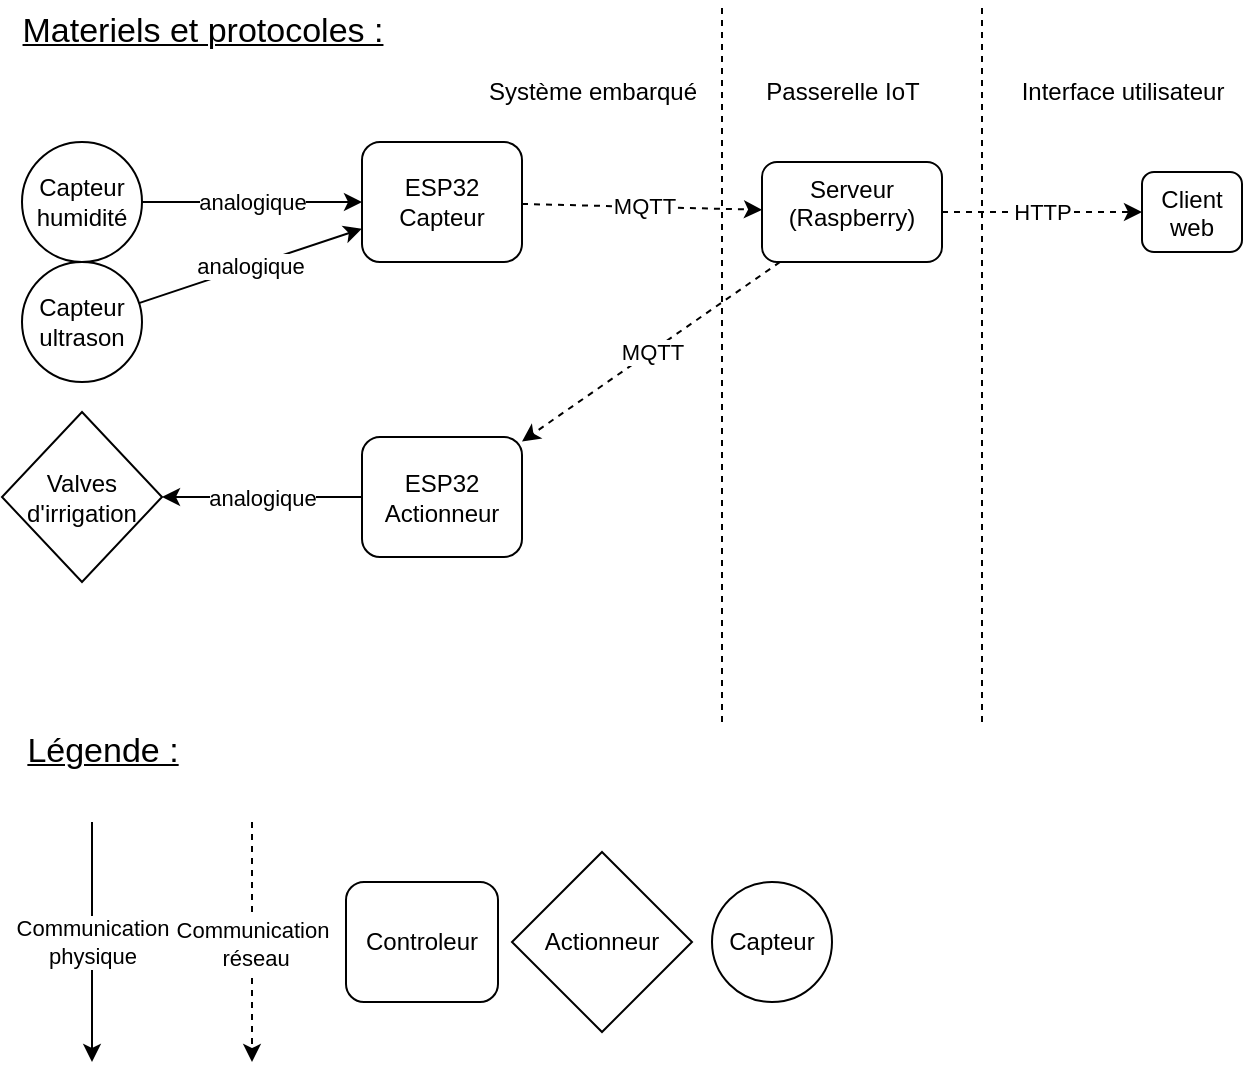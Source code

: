 <mxfile>
    <diagram id="8HhSMyb_BakoQHUVGRJk" name="Page-1">
        <mxGraphModel dx="756" dy="554" grid="1" gridSize="10" guides="1" tooltips="1" connect="1" arrows="1" fold="1" page="1" pageScale="1" pageWidth="827" pageHeight="1169" math="0" shadow="0">
            <root>
                <mxCell id="0"/>
                <mxCell id="1" parent="0"/>
                <mxCell id="10" value="analogique" style="edgeStyle=none;html=1;" parent="1" source="4" target="8" edge="1">
                    <mxGeometry relative="1" as="geometry"/>
                </mxCell>
                <mxCell id="11" value="analogique" style="edgeStyle=none;html=1;" parent="1" source="24" target="9" edge="1">
                    <mxGeometry relative="1" as="geometry">
                        <mxPoint as="offset"/>
                    </mxGeometry>
                </mxCell>
                <mxCell id="13" value="MQTT" style="edgeStyle=none;html=1;dashed=1;" parent="1" source="8" target="12" edge="1">
                    <mxGeometry x="0.013" relative="1" as="geometry">
                        <Array as="points"/>
                        <mxPoint as="offset"/>
                    </mxGeometry>
                </mxCell>
                <mxCell id="8" value="ESP32&lt;div&gt;Capteur&lt;/div&gt;" style="rounded=1;whiteSpace=wrap;html=1;" parent="1" vertex="1">
                    <mxGeometry x="180" y="70" width="80" height="60" as="geometry"/>
                </mxCell>
                <mxCell id="9" value="Valves d&#39;irrigation" style="rhombus;whiteSpace=wrap;html=1;" parent="1" vertex="1">
                    <mxGeometry y="205" width="80" height="85" as="geometry"/>
                </mxCell>
                <mxCell id="12" value="Serveur (Raspberry)" style="rounded=1;whiteSpace=wrap;html=1;align=center;verticalAlign=top;" parent="1" vertex="1">
                    <mxGeometry x="380" y="80" width="90" height="50" as="geometry"/>
                </mxCell>
                <mxCell id="22" style="edgeStyle=none;html=1;dashed=1;endArrow=none;endFill=0;" parent="1" edge="1">
                    <mxGeometry relative="1" as="geometry">
                        <mxPoint x="360" y="360" as="sourcePoint"/>
                        <mxPoint x="360" as="targetPoint"/>
                    </mxGeometry>
                </mxCell>
                <mxCell id="4" value="Capteur humidité" style="ellipse;whiteSpace=wrap;html=1;aspect=fixed;" parent="1" vertex="1">
                    <mxGeometry x="10" y="70" width="60" height="60" as="geometry"/>
                </mxCell>
                <mxCell id="24" value="ESP32&lt;div&gt;Actionneur&lt;/div&gt;" style="rounded=1;whiteSpace=wrap;html=1;" parent="1" vertex="1">
                    <mxGeometry x="180" y="217.5" width="80" height="60" as="geometry"/>
                </mxCell>
                <mxCell id="25" value="MQTT" style="edgeStyle=none;html=1;dashed=1;" parent="1" source="12" target="24" edge="1">
                    <mxGeometry x="0.001" relative="1" as="geometry">
                        <Array as="points"/>
                        <mxPoint x="266" y="70" as="sourcePoint"/>
                        <mxPoint x="370" y="180" as="targetPoint"/>
                        <mxPoint as="offset"/>
                    </mxGeometry>
                </mxCell>
                <mxCell id="26" value="Actionneur" style="rhombus;whiteSpace=wrap;html=1;" parent="1" vertex="1">
                    <mxGeometry x="255" y="425" width="90" height="90" as="geometry"/>
                </mxCell>
                <mxCell id="27" value="Controleur" style="rounded=1;whiteSpace=wrap;html=1;" parent="1" vertex="1">
                    <mxGeometry x="172" y="440" width="76" height="60" as="geometry"/>
                </mxCell>
                <mxCell id="28" value="Communication&lt;div&gt;&amp;nbsp;réseau&lt;/div&gt;" style="edgeStyle=none;html=1;dashed=1;" parent="1" edge="1">
                    <mxGeometry x="0.005" relative="1" as="geometry">
                        <Array as="points"/>
                        <mxPoint x="125" y="410" as="sourcePoint"/>
                        <mxPoint x="125" y="530" as="targetPoint"/>
                        <mxPoint as="offset"/>
                    </mxGeometry>
                </mxCell>
                <mxCell id="29" value="Communication&lt;div&gt;physique&lt;/div&gt;" style="edgeStyle=none;html=1;" parent="1" edge="1">
                    <mxGeometry relative="1" as="geometry">
                        <mxPoint x="45" y="410" as="sourcePoint"/>
                        <mxPoint x="45" y="530" as="targetPoint"/>
                        <mxPoint as="offset"/>
                    </mxGeometry>
                </mxCell>
                <mxCell id="32" value="analogique" style="edgeStyle=none;html=1;" parent="1" source="31" target="8" edge="1">
                    <mxGeometry relative="1" as="geometry"/>
                </mxCell>
                <mxCell id="31" value="Capteur ultrason" style="ellipse;whiteSpace=wrap;html=1;aspect=fixed;" parent="1" vertex="1">
                    <mxGeometry x="10" y="130" width="60" height="60" as="geometry"/>
                </mxCell>
                <mxCell id="39" value="&lt;u style=&quot;&quot;&gt;&lt;font style=&quot;font-size: 17px;&quot;&gt;Materiels et protocoles :&lt;/font&gt;&lt;/u&gt;" style="text;html=1;align=center;verticalAlign=middle;resizable=0;points=[];autosize=1;strokeColor=none;fillColor=none;" parent="1" vertex="1">
                    <mxGeometry width="200" height="30" as="geometry"/>
                </mxCell>
                <mxCell id="40" style="edgeStyle=none;html=1;dashed=1;endArrow=none;endFill=0;" parent="1" edge="1">
                    <mxGeometry relative="1" as="geometry">
                        <mxPoint x="490" y="360" as="sourcePoint"/>
                        <mxPoint x="490" as="targetPoint"/>
                    </mxGeometry>
                </mxCell>
                <mxCell id="41" value="Client web" style="rounded=1;whiteSpace=wrap;html=1;align=center;verticalAlign=top;" parent="1" vertex="1">
                    <mxGeometry x="570" y="85" width="50" height="40" as="geometry"/>
                </mxCell>
                <mxCell id="42" value="HTTP" style="edgeStyle=none;html=1;dashed=1;" parent="1" source="12" target="41" edge="1">
                    <mxGeometry relative="1" as="geometry">
                        <Array as="points"/>
                        <mxPoint x="270" y="73" as="sourcePoint"/>
                        <mxPoint x="460" y="170" as="targetPoint"/>
                        <mxPoint as="offset"/>
                    </mxGeometry>
                </mxCell>
                <mxCell id="43" value="Capteur" style="ellipse;whiteSpace=wrap;html=1;aspect=fixed;" parent="1" vertex="1">
                    <mxGeometry x="355" y="440" width="60" height="60" as="geometry"/>
                </mxCell>
                <mxCell id="44" value="&lt;u&gt;&lt;font style=&quot;font-size: 17px;&quot;&gt;Légende :&lt;/font&gt;&lt;/u&gt;" style="text;html=1;align=center;verticalAlign=middle;resizable=0;points=[];autosize=1;strokeColor=none;fillColor=none;fontSize=15;" parent="1" vertex="1">
                    <mxGeometry y="360" width="100" height="30" as="geometry"/>
                </mxCell>
                <mxCell id="46" value="&lt;div&gt;Système embarqué&lt;/div&gt;" style="text;html=1;align=center;verticalAlign=middle;resizable=0;points=[];autosize=1;strokeColor=none;fillColor=none;" parent="1" vertex="1">
                    <mxGeometry x="230" y="30" width="130" height="30" as="geometry"/>
                </mxCell>
                <mxCell id="47" value="&lt;div&gt;Passerelle IoT&lt;/div&gt;" style="text;html=1;align=center;verticalAlign=middle;resizable=0;points=[];autosize=1;strokeColor=none;fillColor=none;" parent="1" vertex="1">
                    <mxGeometry x="370" y="30" width="100" height="30" as="geometry"/>
                </mxCell>
                <mxCell id="48" value="&lt;div&gt;Interface utilisateur&lt;/div&gt;" style="text;html=1;align=center;verticalAlign=middle;resizable=0;points=[];autosize=1;strokeColor=none;fillColor=none;" parent="1" vertex="1">
                    <mxGeometry x="500" y="30" width="120" height="30" as="geometry"/>
                </mxCell>
            </root>
        </mxGraphModel>
    </diagram>
</mxfile>